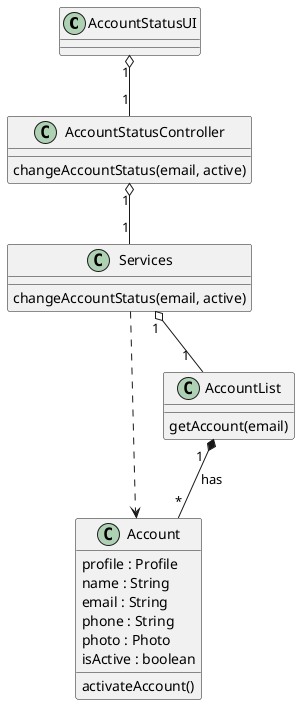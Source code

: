@startuml

class AccountStatusUI {
}

class Account {
profile : Profile
name : String
email : String
phone : String
photo : Photo
isActive : boolean
activateAccount()
}

class AccountStatusController {
changeAccountStatus(email, active)
}

class Services {
changeAccountStatus(email, active)
}

class "AccountList" {
getAccount(email)
}

Services ..> Account
Services "1" o-- "1  " "AccountList"
AccountList "1  " *-- "*" Account : has
AccountStatusController "1" o-- "1" Services
AccountStatusUI "1" o-- "1" AccountStatusController

@enduml